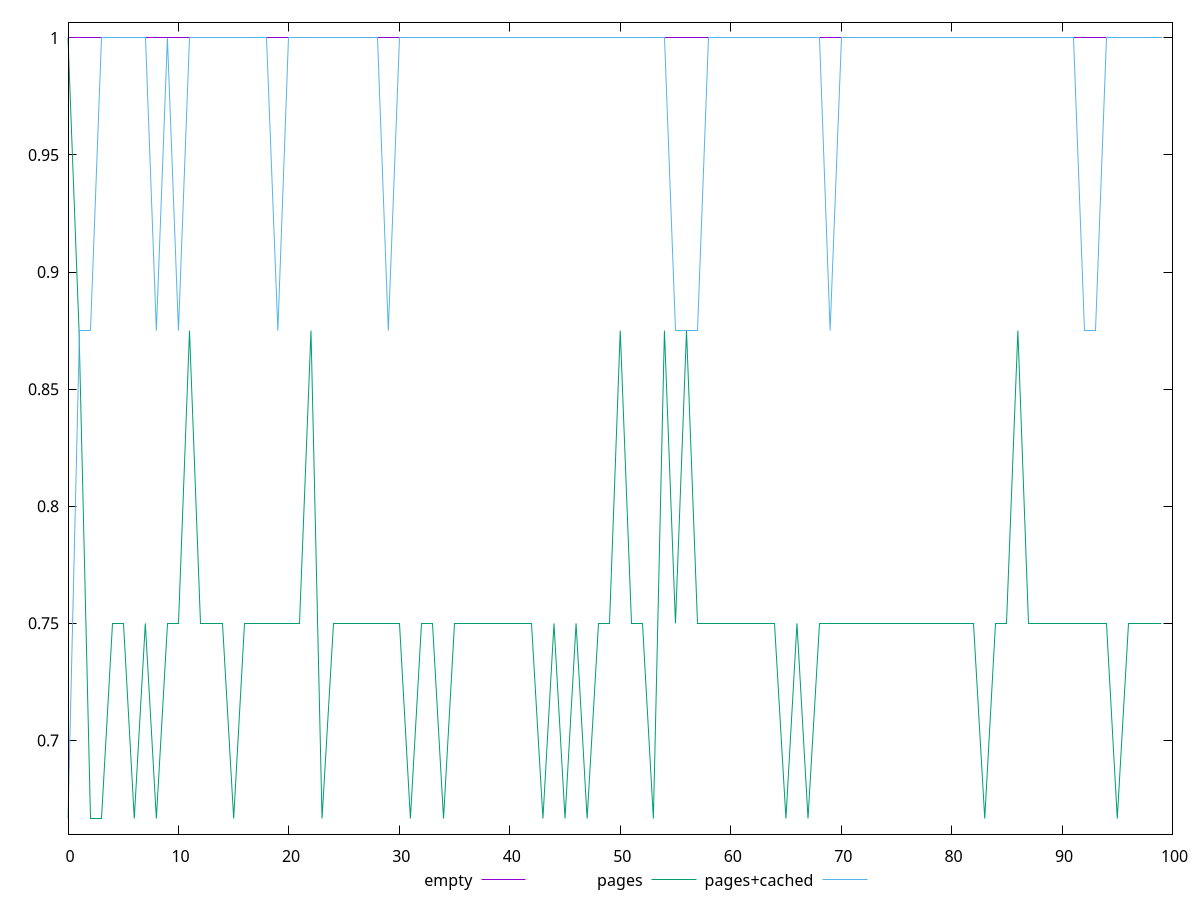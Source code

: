 $_empty <<EOF
1
1
1
1
1
1
1
1
1
1
1
1
1
1
1
1
1
1
1
1
1
1
1
1
1
1
1
1
1
1
1
1
1
1
1
1
1
1
1
1
1
1
1
1
1
1
1
1
1
1
1
1
1
1
1
1
1
1
1
1
1
1
1
1
1
1
1
1
1
1
1
1
1
1
1
1
1
1
1
1
1
1
1
1
1
1
1
1
1
1
1
1
1
1
1
1
1
1
1
1
EOF
$_pages <<EOF
1
0.875
0.6666666666666666
0.6666666666666666
0.75
0.75
0.6666666666666666
0.75
0.6666666666666666
0.75
0.75
0.875
0.75
0.75
0.75
0.6666666666666666
0.75
0.75
0.75
0.75
0.75
0.75
0.875
0.6666666666666666
0.75
0.75
0.75
0.75
0.75
0.75
0.75
0.6666666666666666
0.75
0.75
0.6666666666666666
0.75
0.75
0.75
0.75
0.75
0.75
0.75
0.75
0.6666666666666666
0.75
0.6666666666666666
0.75
0.6666666666666666
0.75
0.75
0.875
0.75
0.75
0.6666666666666666
0.875
0.75
0.875
0.75
0.75
0.75
0.75
0.75
0.75
0.75
0.75
0.6666666666666666
0.75
0.6666666666666666
0.75
0.75
0.75
0.75
0.75
0.75
0.75
0.75
0.75
0.75
0.75
0.75
0.75
0.75
0.75
0.6666666666666666
0.75
0.75
0.875
0.75
0.75
0.75
0.75
0.75
0.75
0.75
0.75
0.6666666666666666
0.75
0.75
0.75
0.75
EOF
$_pagesCached <<EOF
0.6666666666666666
0.875
0.875
1
1
1
1
1
0.875
1
0.875
1
1
1
1
1
1
1
1
0.875
1
1
1
1
1
1
1
1
1
0.875
1
1
1
1
1
1
1
1
1
1
1
1
1
1
1
1
1
1
1
1
1
1
1
1
1
0.875
0.875
0.875
1
1
1
1
1
1
1
1
1
1
1
0.875
1
1
1
1
1
1
1
1
1
1
1
1
1
1
1
1
1
1
1
1
1
1
0.875
0.875
1
1
1
1
1
1
EOF
set key outside below
set terminal pngcairo
set output "report_00004_2020-11-02T20-21-41.718Z/unminified-css/unminified-css_empty_pages_pages+cached.png"
set yrange [0.6599999999999999:1.0066666666666666]
plot $_empty title "empty" with line ,$_pages title "pages" with line ,$_pagesCached title "pages+cached" with line ,